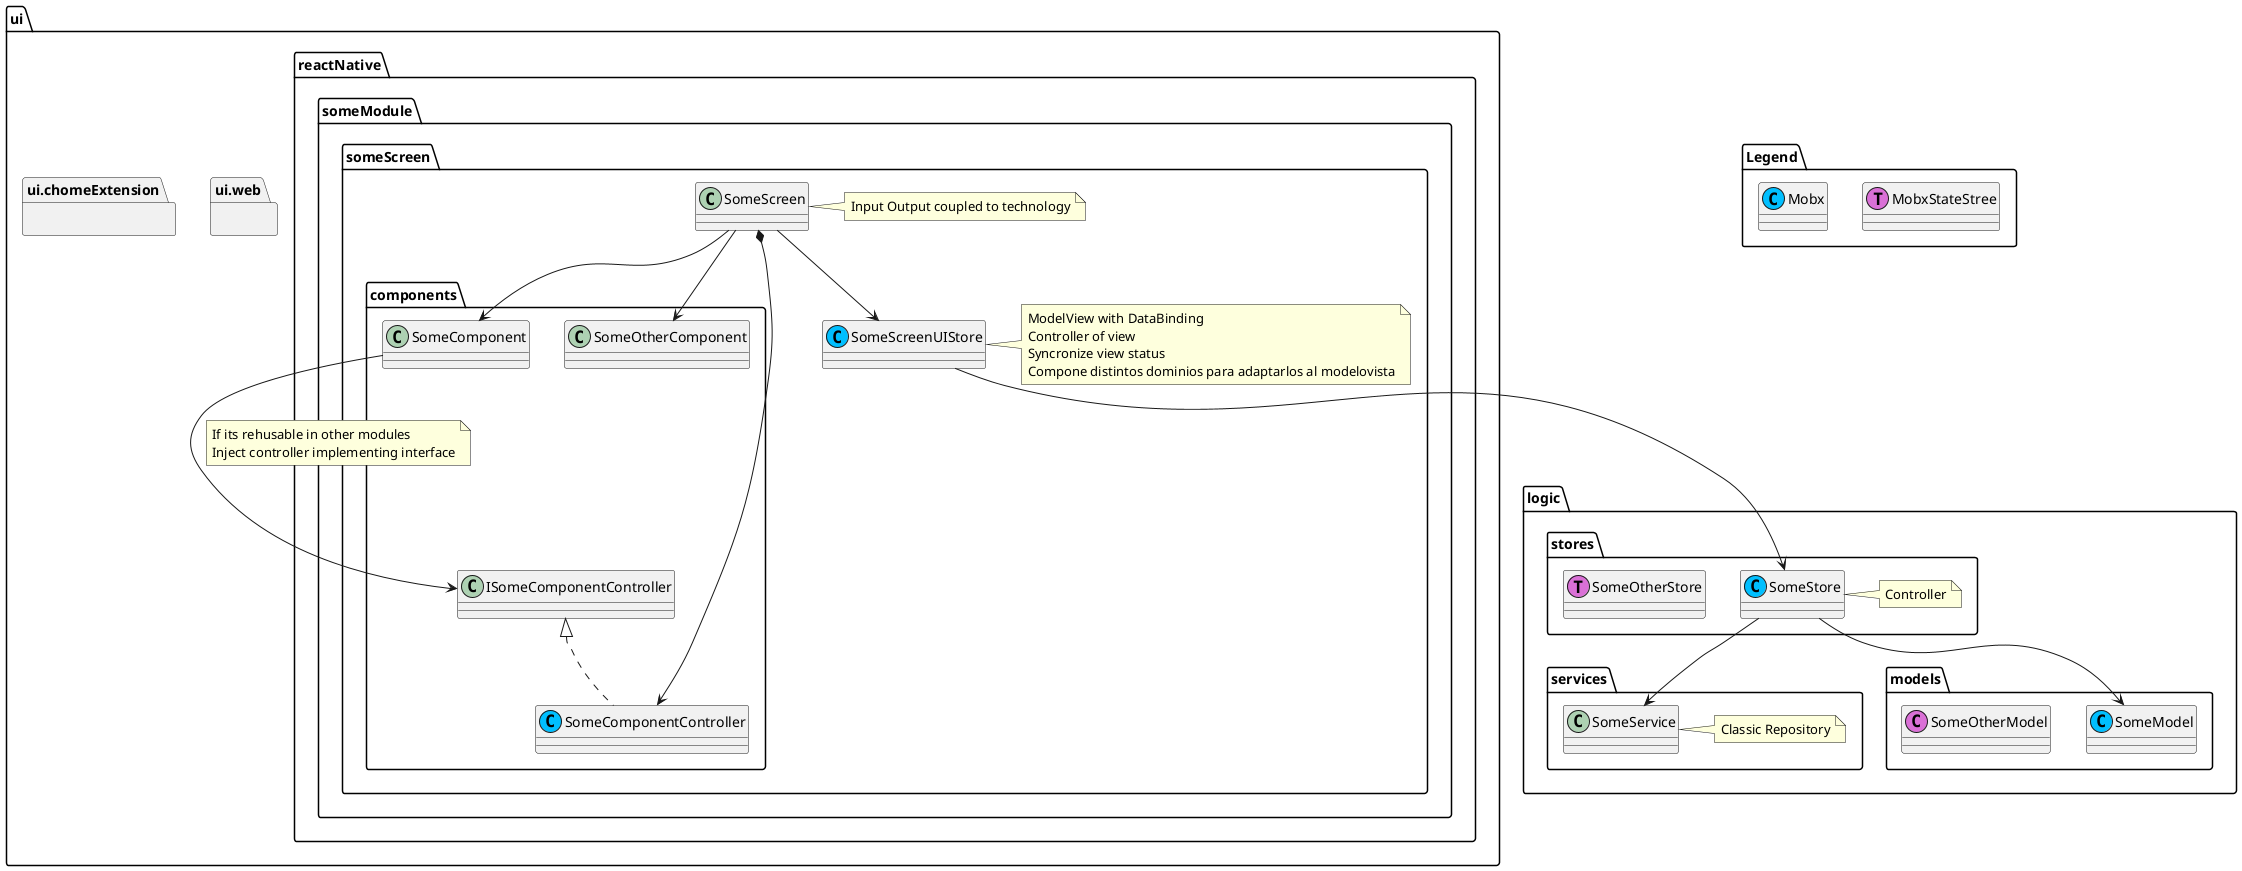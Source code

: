 @startuml Current Packages

namespace Legend {
  class MobxStateStree <<(T,orchid)>>
  class Mobx <<(C,DeepSkyBlue)>>
}

namespace ui {
  namespace reactNative {
    namespace someModule {
      namespace someScreen {
        namespace components {
          class SomeOtherComponent
          class SomeComponent
          class ISomeComponentController
          class SomeComponentController <<(C,DeepSkyBlue)>>

          SomeComponent -down-> ISomeComponentController
          note on link
            If its rehusable in other modules
            Inject controller implementing interface
          end note
          SomeComponentController .up.|> ISomeComponentController
        }
        class SomeScreen
        note right of SomeScreen
          Input Output coupled to technology
        end note
        class SomeScreenUIStore <<(C,DeepSkyBlue)>>
        note right of SomeScreenUIStore
          ModelView with DataBinding
          Controller of view
          Syncronize view status
          Compone distintos dominios para adaptarlos al modelovista
        end note

        SomeScreen --> SomeScreenUIStore
        SomeScreen *--> ui.reactNative.someModule.someScreen.components.SomeComponentController
        SomeScreen --> ui.reactNative.someModule.someScreen.components.SomeComponent
        SomeScreen --> ui.reactNative.someModule.someScreen.components.SomeOtherComponent
      }
    }
  }
  namespace web {}
  namespace chomeExtension {}
}

namespace logic {
  namespace models {
    class SomeModel <<(C,DeepSkyBlue)>>
    class SomeOtherModel <<(C,orchid)>>
  }
  namespace stores {
    class SomeStore <<(C,DeepSkyBlue)>>
    note right of SomeStore
      Controller
    end note
    class SomeOtherStore <<(T,orchid)>>
  }
  namespace services {
    Class SomeService
    note right of SomeService
      Classic Repository
    end note
  }

  logic.stores.SomeStore --> logic.models.SomeModel
  logic.stores.SomeStore --> logic.services.SomeService
}

ui.reactNative.someModule.someScreen.SomeScreenUIStore -down-> logic.stores.SomeStore

@enduml

